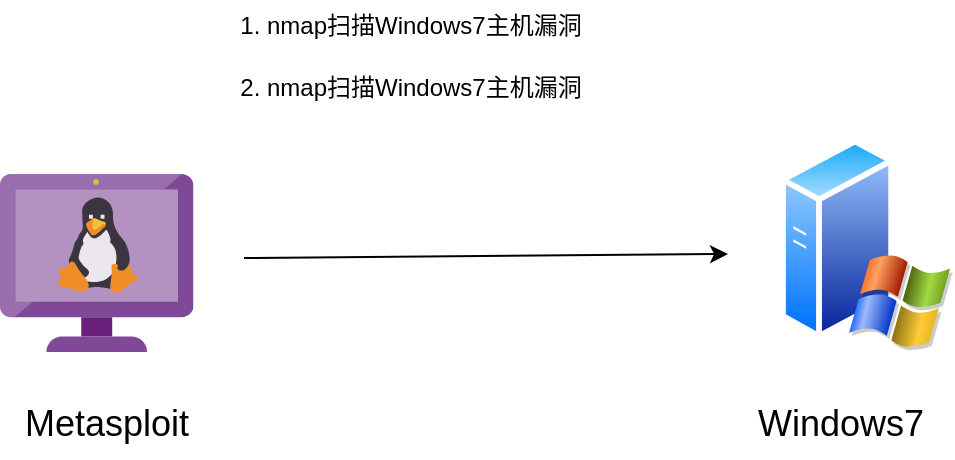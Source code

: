 <mxfile version="24.2.5" type="github">
  <diagram name="第 1 页" id="if8XLQDDpq4Y46Zh3Ne9">
    <mxGraphModel dx="1002" dy="543" grid="0" gridSize="10" guides="1" tooltips="1" connect="1" arrows="1" fold="1" page="1" pageScale="1" pageWidth="827" pageHeight="1169" math="0" shadow="0">
      <root>
        <mxCell id="0" />
        <mxCell id="1" parent="0" />
        <mxCell id="am-YZdn-36sNqQUv7T_v-1" value="" style="image;aspect=fixed;perimeter=ellipsePerimeter;html=1;align=center;shadow=0;dashed=0;spacingTop=3;image=img/lib/active_directory/windows_server_2.svg;" vertex="1" parent="1">
          <mxGeometry x="530" y="227" width="86.4" height="108" as="geometry" />
        </mxCell>
        <mxCell id="am-YZdn-36sNqQUv7T_v-2" value="" style="image;sketch=0;aspect=fixed;html=1;points=[];align=center;fontSize=12;image=img/lib/mscae/VM_Linux_Non_Azure.svg;" vertex="1" parent="1">
          <mxGeometry x="140" y="246" width="96.74" height="89" as="geometry" />
        </mxCell>
        <mxCell id="am-YZdn-36sNqQUv7T_v-3" value="Metasploit" style="text;html=1;align=center;verticalAlign=middle;resizable=0;points=[];autosize=1;strokeColor=none;fillColor=none;fontSize=18;" vertex="1" parent="1">
          <mxGeometry x="143" y="354" width="100" height="34" as="geometry" />
        </mxCell>
        <mxCell id="am-YZdn-36sNqQUv7T_v-4" value="Windows7" style="text;html=1;align=center;verticalAlign=middle;resizable=0;points=[];autosize=1;strokeColor=none;fillColor=none;fontSize=18;" vertex="1" parent="1">
          <mxGeometry x="509" y="354" width="101" height="34" as="geometry" />
        </mxCell>
        <mxCell id="am-YZdn-36sNqQUv7T_v-5" value="" style="endArrow=classic;html=1;rounded=0;" edge="1" parent="1">
          <mxGeometry width="50" height="50" relative="1" as="geometry">
            <mxPoint x="262" y="288" as="sourcePoint" />
            <mxPoint x="504" y="286" as="targetPoint" />
          </mxGeometry>
        </mxCell>
        <mxCell id="am-YZdn-36sNqQUv7T_v-6" value="1. nmap扫描Windows7主机漏洞" style="text;html=1;align=center;verticalAlign=middle;resizable=0;points=[];autosize=1;strokeColor=none;fillColor=none;" vertex="1" parent="1">
          <mxGeometry x="250" y="159" width="189" height="26" as="geometry" />
        </mxCell>
        <mxCell id="am-YZdn-36sNqQUv7T_v-7" value="2. nmap扫描Windows7主机漏洞" style="text;html=1;align=center;verticalAlign=middle;resizable=0;points=[];autosize=1;strokeColor=none;fillColor=none;" vertex="1" parent="1">
          <mxGeometry x="250" y="190" width="189" height="26" as="geometry" />
        </mxCell>
      </root>
    </mxGraphModel>
  </diagram>
</mxfile>
